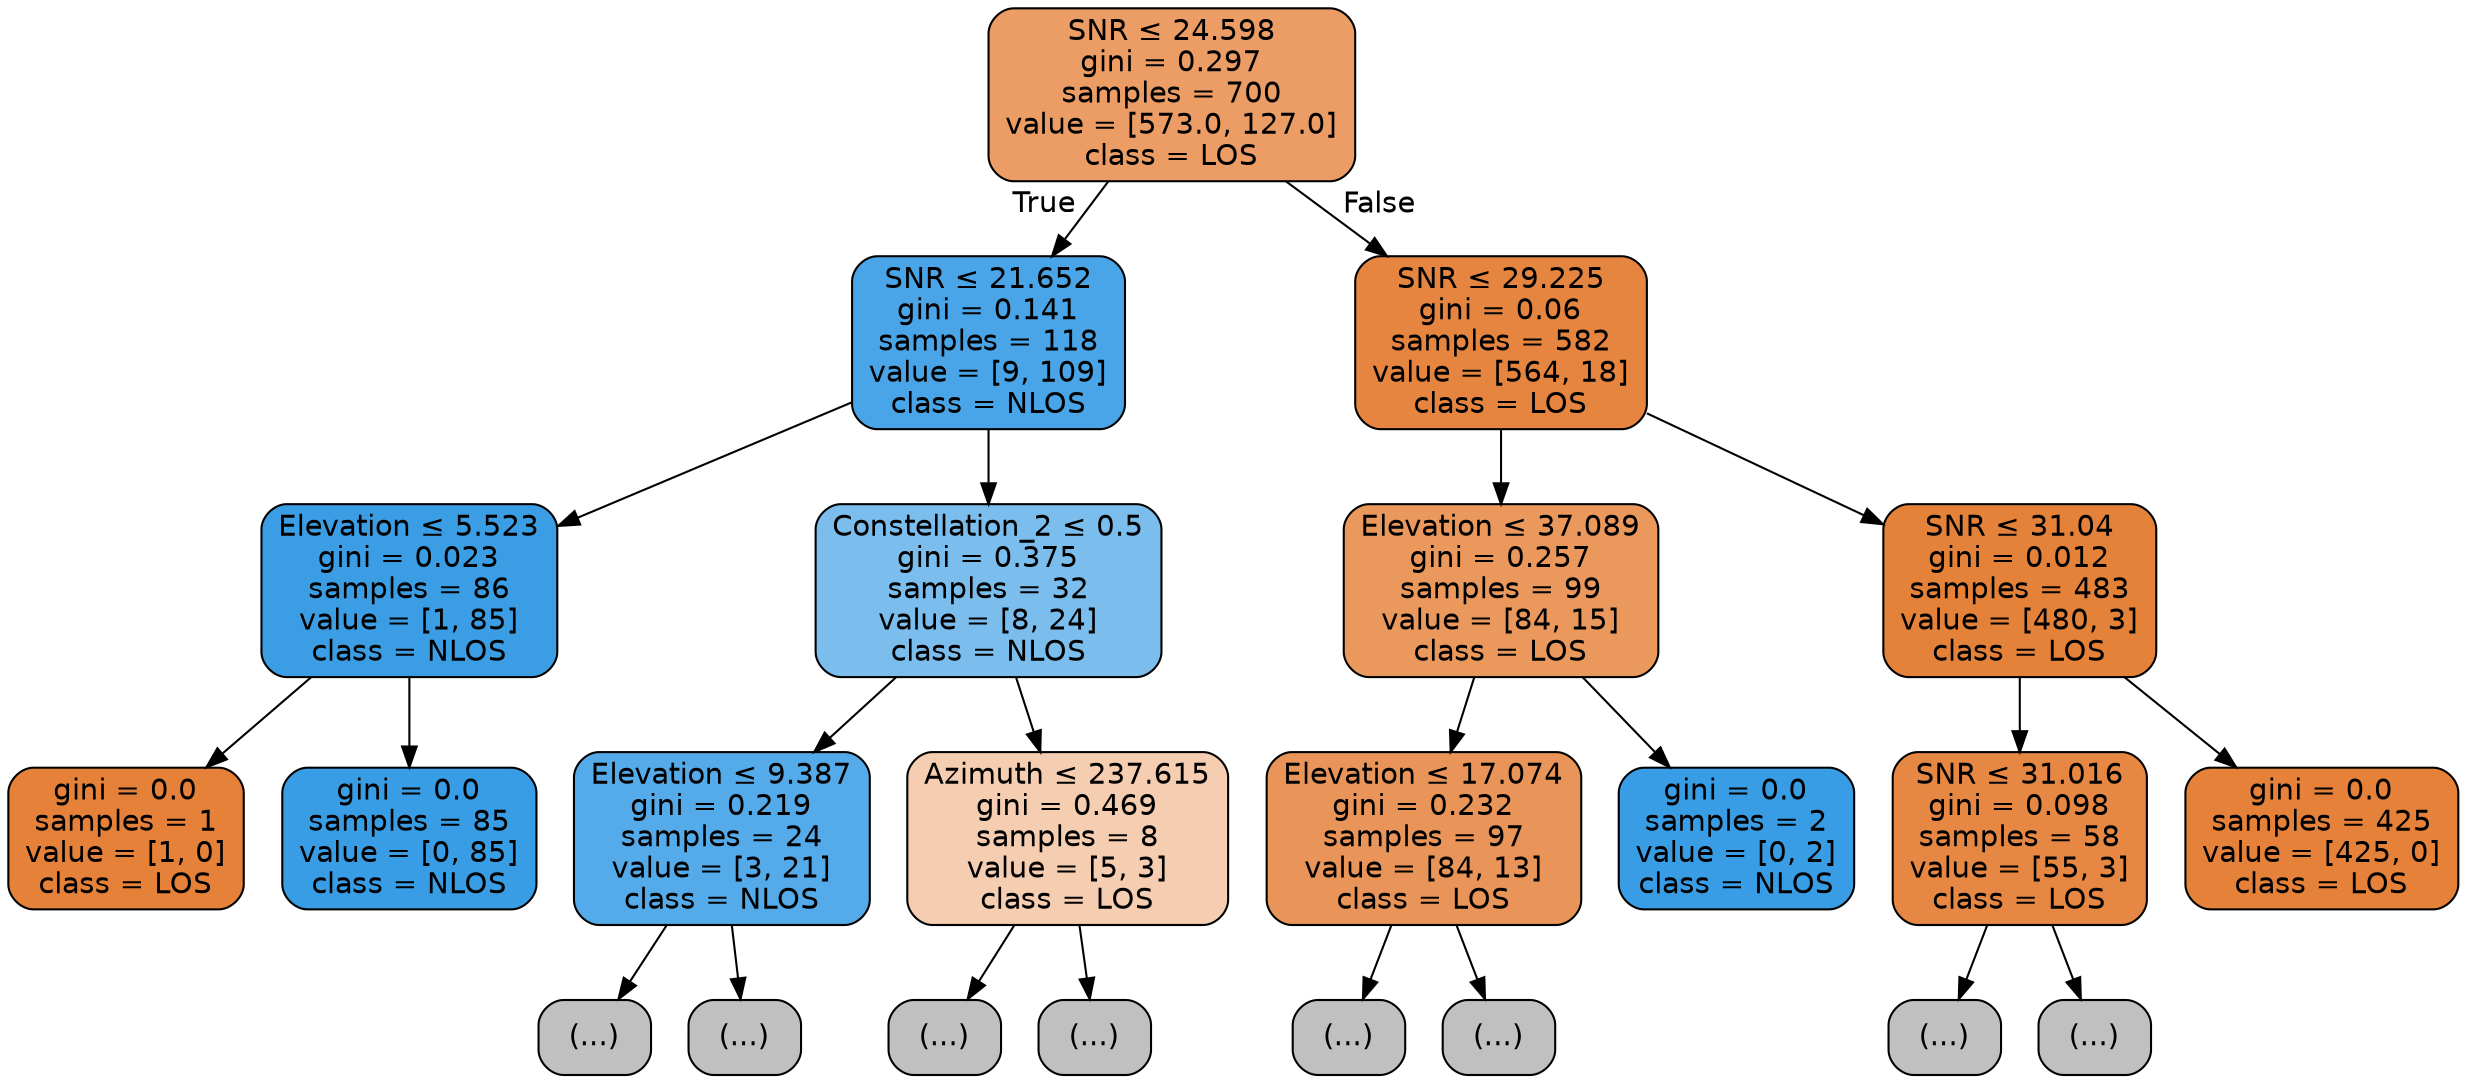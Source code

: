 digraph Tree {
node [shape=box, style="filled, rounded", color="black", fontname="helvetica"] ;
edge [fontname="helvetica"] ;
0 [label=<SNR &le; 24.598<br/>gini = 0.297<br/>samples = 700<br/>value = [573.0, 127.0]<br/>class = LOS>, fillcolor="#eb9d65"] ;
1 [label=<SNR &le; 21.652<br/>gini = 0.141<br/>samples = 118<br/>value = [9, 109]<br/>class = NLOS>, fillcolor="#49a5e7"] ;
0 -> 1 [labeldistance=2.5, labelangle=45, headlabel="True"] ;
2 [label=<Elevation &le; 5.523<br/>gini = 0.023<br/>samples = 86<br/>value = [1, 85]<br/>class = NLOS>, fillcolor="#3b9ee5"] ;
1 -> 2 ;
3 [label=<gini = 0.0<br/>samples = 1<br/>value = [1, 0]<br/>class = LOS>, fillcolor="#e58139"] ;
2 -> 3 ;
4 [label=<gini = 0.0<br/>samples = 85<br/>value = [0, 85]<br/>class = NLOS>, fillcolor="#399de5"] ;
2 -> 4 ;
5 [label=<Constellation_2 &le; 0.5<br/>gini = 0.375<br/>samples = 32<br/>value = [8, 24]<br/>class = NLOS>, fillcolor="#7bbeee"] ;
1 -> 5 ;
6 [label=<Elevation &le; 9.387<br/>gini = 0.219<br/>samples = 24<br/>value = [3, 21]<br/>class = NLOS>, fillcolor="#55abe9"] ;
5 -> 6 ;
7 [label="(...)", fillcolor="#C0C0C0"] ;
6 -> 7 ;
10 [label="(...)", fillcolor="#C0C0C0"] ;
6 -> 10 ;
15 [label=<Azimuth &le; 237.615<br/>gini = 0.469<br/>samples = 8<br/>value = [5, 3]<br/>class = LOS>, fillcolor="#f5cdb0"] ;
5 -> 15 ;
16 [label="(...)", fillcolor="#C0C0C0"] ;
15 -> 16 ;
19 [label="(...)", fillcolor="#C0C0C0"] ;
15 -> 19 ;
20 [label=<SNR &le; 29.225<br/>gini = 0.06<br/>samples = 582<br/>value = [564, 18]<br/>class = LOS>, fillcolor="#e6853f"] ;
0 -> 20 [labeldistance=2.5, labelangle=-45, headlabel="False"] ;
21 [label=<Elevation &le; 37.089<br/>gini = 0.257<br/>samples = 99<br/>value = [84, 15]<br/>class = LOS>, fillcolor="#ea985c"] ;
20 -> 21 ;
22 [label=<Elevation &le; 17.074<br/>gini = 0.232<br/>samples = 97<br/>value = [84, 13]<br/>class = LOS>, fillcolor="#e99458"] ;
21 -> 22 ;
23 [label="(...)", fillcolor="#C0C0C0"] ;
22 -> 23 ;
34 [label="(...)", fillcolor="#C0C0C0"] ;
22 -> 34 ;
53 [label=<gini = 0.0<br/>samples = 2<br/>value = [0, 2]<br/>class = NLOS>, fillcolor="#399de5"] ;
21 -> 53 ;
54 [label=<SNR &le; 31.04<br/>gini = 0.012<br/>samples = 483<br/>value = [480, 3]<br/>class = LOS>, fillcolor="#e5823a"] ;
20 -> 54 ;
55 [label=<SNR &le; 31.016<br/>gini = 0.098<br/>samples = 58<br/>value = [55, 3]<br/>class = LOS>, fillcolor="#e68844"] ;
54 -> 55 ;
56 [label="(...)", fillcolor="#C0C0C0"] ;
55 -> 56 ;
65 [label="(...)", fillcolor="#C0C0C0"] ;
55 -> 65 ;
66 [label=<gini = 0.0<br/>samples = 425<br/>value = [425, 0]<br/>class = LOS>, fillcolor="#e58139"] ;
54 -> 66 ;
}
